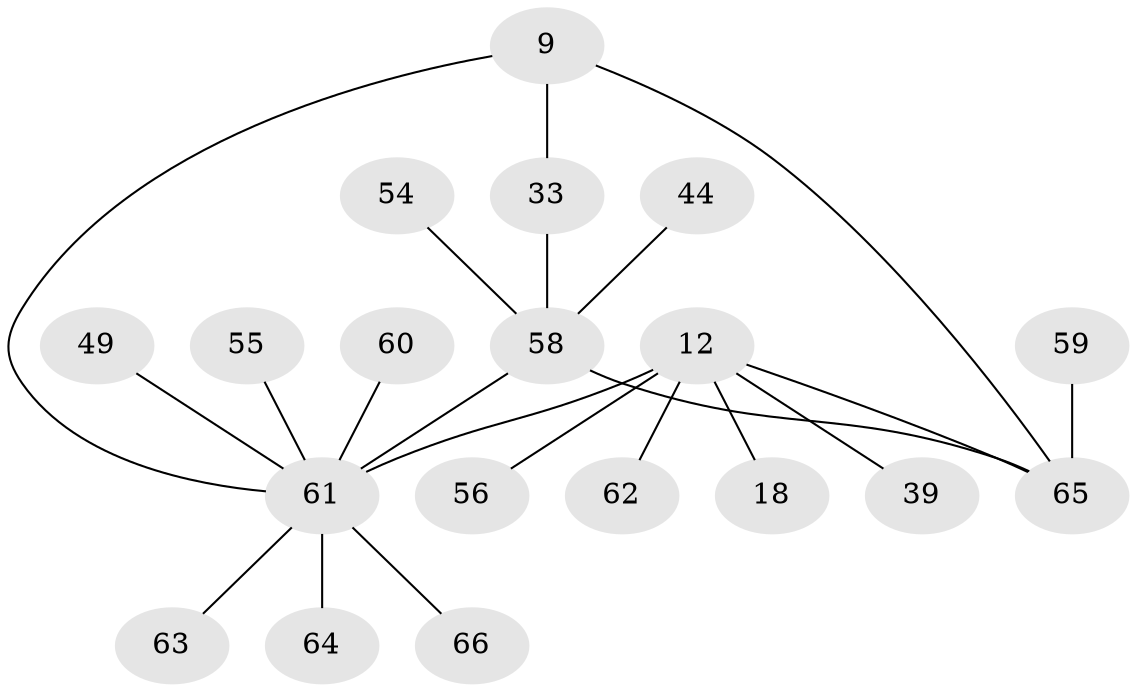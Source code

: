 // original degree distribution, {5: 0.045454545454545456, 8: 0.030303030303030304, 6: 0.030303030303030304, 3: 0.13636363636363635, 12: 0.015151515151515152, 4: 0.07575757575757576, 2: 0.18181818181818182, 7: 0.015151515151515152, 9: 0.015151515151515152, 1: 0.45454545454545453}
// Generated by graph-tools (version 1.1) at 2025/58/03/04/25 21:58:20]
// undirected, 19 vertices, 21 edges
graph export_dot {
graph [start="1"]
  node [color=gray90,style=filled];
  9 [super="+7"];
  12 [super="+2"];
  18;
  33;
  39;
  44;
  49;
  54 [super="+53"];
  55;
  56 [super="+41+51+19"];
  58 [super="+52+16+45+15"];
  59;
  60 [super="+46"];
  61 [super="+50+57+14+31+11+48+42+43"];
  62 [super="+40"];
  63;
  64;
  65 [super="+47"];
  66;
  9 -- 33;
  9 -- 61 [weight=3];
  9 -- 65 [weight=3];
  12 -- 18;
  12 -- 39;
  12 -- 61 [weight=6];
  12 -- 62;
  12 -- 56 [weight=2];
  12 -- 65 [weight=2];
  33 -- 58;
  44 -- 58;
  49 -- 61;
  54 -- 58;
  55 -- 61;
  58 -- 61 [weight=5];
  58 -- 65 [weight=3];
  59 -- 65;
  60 -- 61;
  61 -- 66;
  61 -- 64;
  61 -- 63;
}
